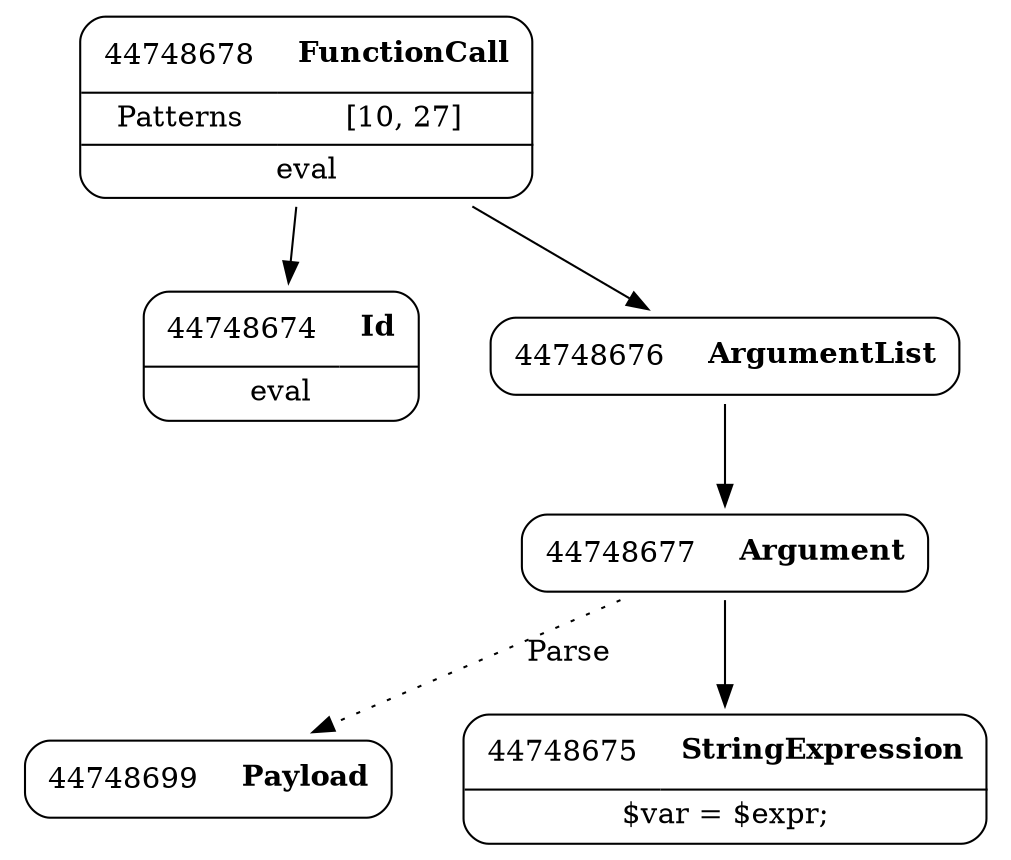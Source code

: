 digraph ast {
node [shape=none];
44748699 [label=<<TABLE border='1' cellspacing='0' cellpadding='10' style='rounded' ><TR><TD border='0'>44748699</TD><TD border='0'><B>Payload</B></TD></TR></TABLE>>];
44748674 [label=<<TABLE border='1' cellspacing='0' cellpadding='10' style='rounded' ><TR><TD border='0'>44748674</TD><TD border='0'><B>Id</B></TD></TR><HR/><TR><TD border='0' cellpadding='5' colspan='2'>eval</TD></TR></TABLE>>];
44748675 [label=<<TABLE border='1' cellspacing='0' cellpadding='10' style='rounded' ><TR><TD border='0'>44748675</TD><TD border='0'><B>StringExpression</B></TD></TR><HR/><TR><TD border='0' cellpadding='5' colspan='2'>$var = $expr;</TD></TR></TABLE>>];
44748678 [label=<<TABLE border='1' cellspacing='0' cellpadding='10' style='rounded' ><TR><TD border='0'>44748678</TD><TD border='0'><B>FunctionCall</B></TD></TR><HR/><TR><TD border='0' cellpadding='5'>Patterns</TD><TD border='0' cellpadding='5'>[10, 27]</TD></TR><HR/><TR><TD border='0' cellpadding='5' colspan='2'>eval</TD></TR></TABLE>>];
44748678 -> 44748674 [weight=2];
44748678 -> 44748676 [weight=2];
44748676 [label=<<TABLE border='1' cellspacing='0' cellpadding='10' style='rounded' ><TR><TD border='0'>44748676</TD><TD border='0'><B>ArgumentList</B></TD></TR></TABLE>>];
44748676 -> 44748677 [weight=2];
44748677 [label=<<TABLE border='1' cellspacing='0' cellpadding='10' style='rounded' ><TR><TD border='0'>44748677</TD><TD border='0'><B>Argument</B></TD></TR></TABLE>>];
44748677 -> 44748675 [weight=2];
44748677 -> 44748699 [style=dotted,label=Parse];
}
